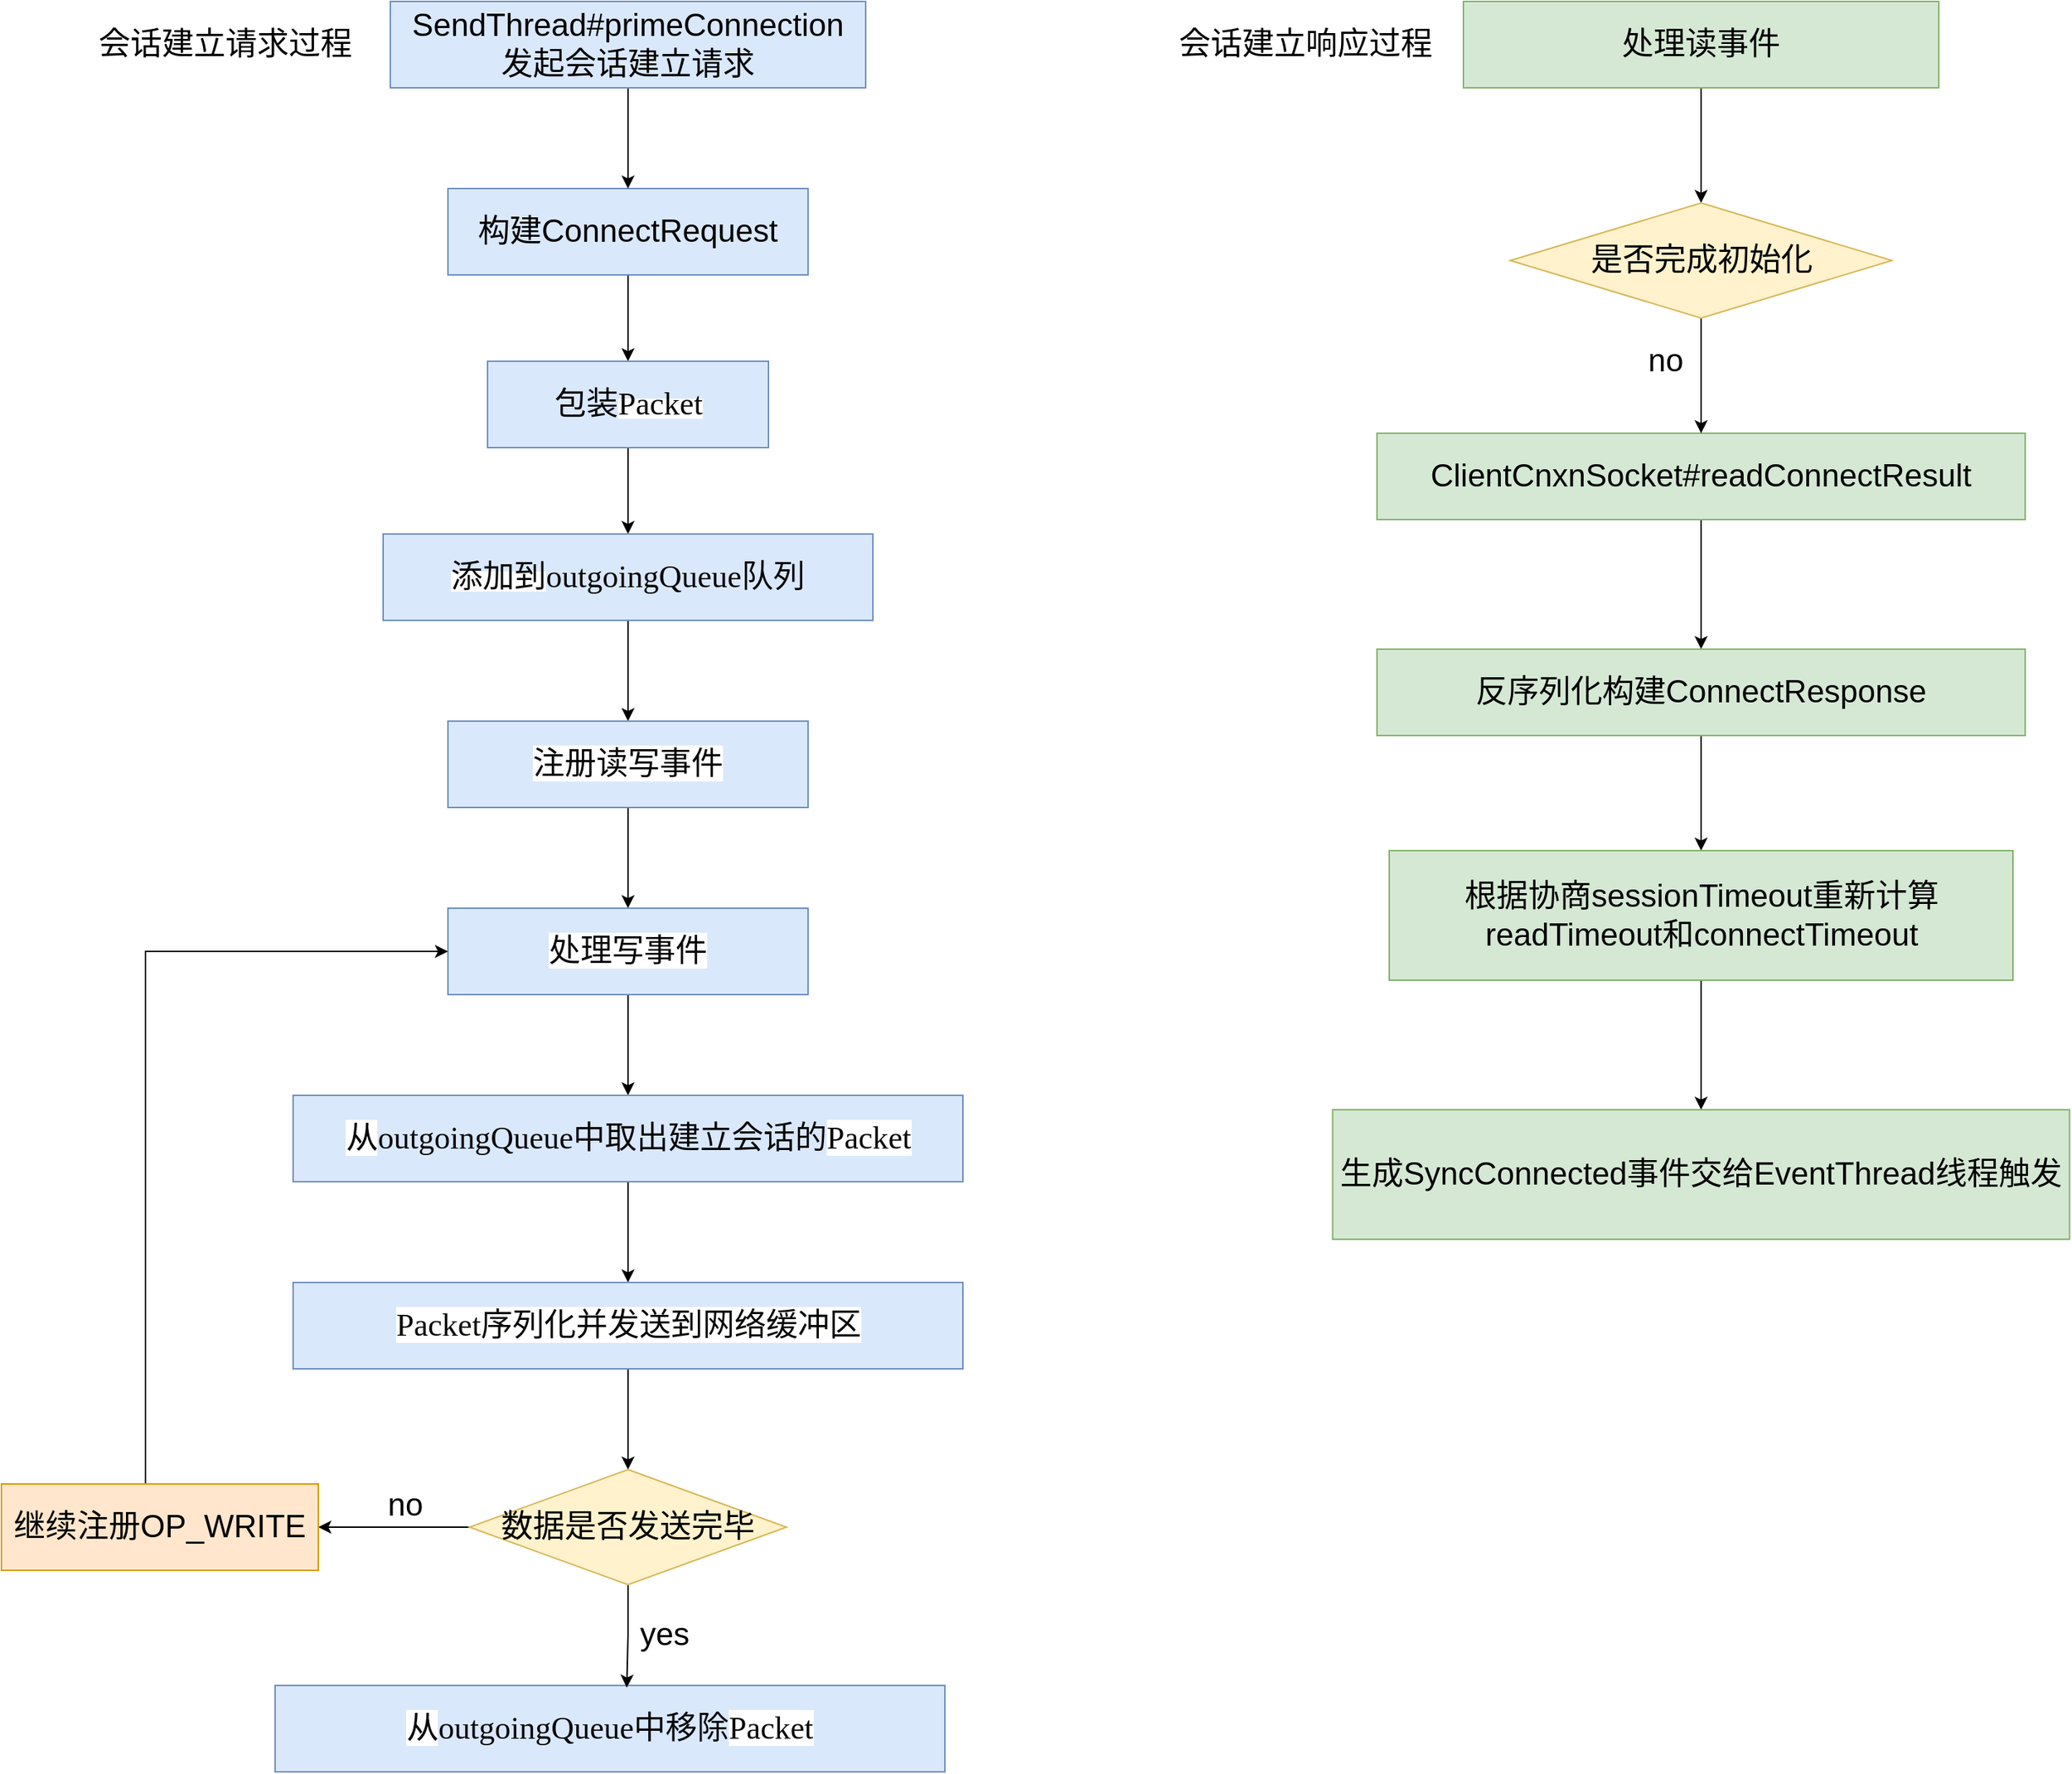 <mxfile version="16.5.1" type="device"><diagram id="j62OOm6oDKjobdP0sBTE" name="第 1 页"><mxGraphModel dx="1243" dy="996" grid="1" gridSize="10" guides="1" tooltips="1" connect="1" arrows="1" fold="1" page="1" pageScale="1" pageWidth="1654" pageHeight="1169" math="0" shadow="0"><root><mxCell id="0"/><mxCell id="1" parent="0"/><mxCell id="-uqKyNzGJ5KWmq65ImrW-13" style="edgeStyle=orthogonalEdgeStyle;rounded=0;orthogonalLoop=1;jettySize=auto;html=1;entryX=0.5;entryY=0;entryDx=0;entryDy=0;fontSize=22;" edge="1" parent="1" source="-uqKyNzGJ5KWmq65ImrW-1" target="-uqKyNzGJ5KWmq65ImrW-3"><mxGeometry relative="1" as="geometry"/></mxCell><mxCell id="-uqKyNzGJ5KWmq65ImrW-1" value="&lt;font style=&quot;font-size: 22px&quot;&gt;构建ConnectRequest&lt;/font&gt;" style="rounded=0;whiteSpace=wrap;html=1;fillColor=#dae8fc;strokeColor=#6c8ebf;" vertex="1" parent="1"><mxGeometry x="330" y="180" width="250" height="60" as="geometry"/></mxCell><mxCell id="-uqKyNzGJ5KWmq65ImrW-12" style="edgeStyle=orthogonalEdgeStyle;rounded=0;orthogonalLoop=1;jettySize=auto;html=1;entryX=0.5;entryY=0;entryDx=0;entryDy=0;fontSize=22;" edge="1" parent="1" source="-uqKyNzGJ5KWmq65ImrW-2" target="-uqKyNzGJ5KWmq65ImrW-1"><mxGeometry relative="1" as="geometry"/></mxCell><mxCell id="-uqKyNzGJ5KWmq65ImrW-2" value="&lt;font style=&quot;font-size: 22px&quot;&gt;SendThread#primeConnection&lt;br&gt;发起会话建立请求&lt;br&gt;&lt;/font&gt;" style="rounded=0;whiteSpace=wrap;html=1;fillColor=#dae8fc;strokeColor=#6c8ebf;" vertex="1" parent="1"><mxGeometry x="290" y="50" width="330" height="60" as="geometry"/></mxCell><mxCell id="-uqKyNzGJ5KWmq65ImrW-14" style="edgeStyle=orthogonalEdgeStyle;rounded=0;orthogonalLoop=1;jettySize=auto;html=1;entryX=0.5;entryY=0;entryDx=0;entryDy=0;fontSize=22;" edge="1" parent="1" source="-uqKyNzGJ5KWmq65ImrW-3" target="-uqKyNzGJ5KWmq65ImrW-4"><mxGeometry relative="1" as="geometry"/></mxCell><mxCell id="-uqKyNzGJ5KWmq65ImrW-3" value="&lt;font style=&quot;font-size: 22px&quot;&gt;包装&lt;/font&gt;&lt;span style=&quot;background-color: rgb(255 , 255 , 255) ; color: rgb(8 , 8 , 8) ; font-family: &amp;#34;jetbrains mono&amp;#34;&quot;&gt;&lt;font style=&quot;font-size: 22px&quot;&gt;Packet&lt;/font&gt;&lt;/span&gt;" style="rounded=0;whiteSpace=wrap;html=1;fillColor=#dae8fc;strokeColor=#6c8ebf;" vertex="1" parent="1"><mxGeometry x="357.5" y="300" width="195" height="60" as="geometry"/></mxCell><mxCell id="-uqKyNzGJ5KWmq65ImrW-15" style="edgeStyle=orthogonalEdgeStyle;rounded=0;orthogonalLoop=1;jettySize=auto;html=1;entryX=0.5;entryY=0;entryDx=0;entryDy=0;fontSize=22;" edge="1" parent="1" source="-uqKyNzGJ5KWmq65ImrW-4" target="-uqKyNzGJ5KWmq65ImrW-5"><mxGeometry relative="1" as="geometry"/></mxCell><mxCell id="-uqKyNzGJ5KWmq65ImrW-4" value="&lt;span style=&quot;background-color: rgb(255 , 255 , 255) ; color: rgb(8 , 8 , 8) ; font-family: &amp;#34;jetbrains mono&amp;#34;&quot;&gt;&lt;font style=&quot;font-size: 22px&quot;&gt;添加到&lt;/font&gt;&lt;/span&gt;&lt;font color=&quot;#080808&quot; face=&quot;jetbrains mono&quot;&gt;&lt;span style=&quot;font-size: 22px&quot;&gt;outgoingQueue队列&lt;/span&gt;&lt;/font&gt;" style="rounded=0;whiteSpace=wrap;html=1;fillColor=#dae8fc;strokeColor=#6c8ebf;" vertex="1" parent="1"><mxGeometry x="285" y="420" width="340" height="60" as="geometry"/></mxCell><mxCell id="-uqKyNzGJ5KWmq65ImrW-16" style="edgeStyle=orthogonalEdgeStyle;rounded=0;orthogonalLoop=1;jettySize=auto;html=1;entryX=0.5;entryY=0;entryDx=0;entryDy=0;fontSize=22;" edge="1" parent="1" source="-uqKyNzGJ5KWmq65ImrW-5" target="-uqKyNzGJ5KWmq65ImrW-6"><mxGeometry relative="1" as="geometry"/></mxCell><mxCell id="-uqKyNzGJ5KWmq65ImrW-5" value="&lt;font color=&quot;#080808&quot; face=&quot;jetbrains mono&quot;&gt;&lt;span style=&quot;font-size: 22px ; background-color: rgb(255 , 255 , 255)&quot;&gt;注册读写事件&lt;/span&gt;&lt;/font&gt;" style="rounded=0;whiteSpace=wrap;html=1;fillColor=#dae8fc;strokeColor=#6c8ebf;" vertex="1" parent="1"><mxGeometry x="330" y="550" width="250" height="60" as="geometry"/></mxCell><mxCell id="-uqKyNzGJ5KWmq65ImrW-17" style="edgeStyle=orthogonalEdgeStyle;rounded=0;orthogonalLoop=1;jettySize=auto;html=1;fontSize=22;" edge="1" parent="1" source="-uqKyNzGJ5KWmq65ImrW-6" target="-uqKyNzGJ5KWmq65ImrW-7"><mxGeometry relative="1" as="geometry"/></mxCell><mxCell id="-uqKyNzGJ5KWmq65ImrW-6" value="&lt;font color=&quot;#080808&quot; face=&quot;jetbrains mono&quot;&gt;&lt;span style=&quot;font-size: 22px ; background-color: rgb(255 , 255 , 255)&quot;&gt;处理写事件&lt;/span&gt;&lt;/font&gt;" style="rounded=0;whiteSpace=wrap;html=1;fillColor=#dae8fc;strokeColor=#6c8ebf;" vertex="1" parent="1"><mxGeometry x="330" y="680" width="250" height="60" as="geometry"/></mxCell><mxCell id="-uqKyNzGJ5KWmq65ImrW-18" style="edgeStyle=orthogonalEdgeStyle;rounded=0;orthogonalLoop=1;jettySize=auto;html=1;entryX=0.5;entryY=0;entryDx=0;entryDy=0;fontSize=22;" edge="1" parent="1" source="-uqKyNzGJ5KWmq65ImrW-7" target="-uqKyNzGJ5KWmq65ImrW-8"><mxGeometry relative="1" as="geometry"/></mxCell><mxCell id="-uqKyNzGJ5KWmq65ImrW-7" value="&lt;font color=&quot;#080808&quot; face=&quot;jetbrains mono&quot;&gt;&lt;span style=&quot;font-size: 22px ; background-color: rgb(255 , 255 , 255)&quot;&gt;从&lt;/span&gt;&lt;/font&gt;&lt;span style=&quot;color: rgb(8 , 8 , 8) ; font-family: &amp;#34;jetbrains mono&amp;#34; ; font-size: 22px&quot;&gt;outgoingQueue中取出建立会话的&lt;/span&gt;&lt;span style=&quot;color: rgb(8 , 8 , 8) ; font-family: &amp;#34;jetbrains mono&amp;#34; ; font-size: 22px ; background-color: rgb(255 , 255 , 255)&quot;&gt;Packet&lt;/span&gt;" style="rounded=0;whiteSpace=wrap;html=1;fillColor=#dae8fc;strokeColor=#6c8ebf;" vertex="1" parent="1"><mxGeometry x="222.5" y="810" width="465" height="60" as="geometry"/></mxCell><mxCell id="-uqKyNzGJ5KWmq65ImrW-19" style="edgeStyle=orthogonalEdgeStyle;rounded=0;orthogonalLoop=1;jettySize=auto;html=1;entryX=0.5;entryY=0;entryDx=0;entryDy=0;fontSize=22;" edge="1" parent="1" source="-uqKyNzGJ5KWmq65ImrW-8" target="-uqKyNzGJ5KWmq65ImrW-10"><mxGeometry relative="1" as="geometry"/></mxCell><mxCell id="-uqKyNzGJ5KWmq65ImrW-8" value="&lt;span style=&quot;color: rgb(8 , 8 , 8) ; font-family: &amp;#34;jetbrains mono&amp;#34; ; font-size: 22px ; background-color: rgb(255 , 255 , 255)&quot;&gt;Packet序列化并发送到网络缓冲区&lt;/span&gt;" style="rounded=0;whiteSpace=wrap;html=1;fillColor=#dae8fc;strokeColor=#6c8ebf;" vertex="1" parent="1"><mxGeometry x="222.5" y="940" width="465" height="60" as="geometry"/></mxCell><mxCell id="-uqKyNzGJ5KWmq65ImrW-9" value="&lt;span style=&quot;color: rgb(8 , 8 , 8) ; font-family: &amp;#34;jetbrains mono&amp;#34; ; font-size: 22px ; background-color: rgb(255 , 255 , 255)&quot;&gt;从&lt;/span&gt;&lt;font color=&quot;#080808&quot; face=&quot;jetbrains mono&quot;&gt;&lt;span style=&quot;font-size: 22px&quot;&gt;outgoingQueue中移除&lt;/span&gt;&lt;/font&gt;&lt;span style=&quot;color: rgb(8 , 8 , 8) ; font-family: &amp;#34;jetbrains mono&amp;#34; ; font-size: 22px ; background-color: rgb(255 , 255 , 255)&quot;&gt;Packet&lt;/span&gt;" style="rounded=0;whiteSpace=wrap;html=1;fillColor=#dae8fc;strokeColor=#6c8ebf;" vertex="1" parent="1"><mxGeometry x="210" y="1220" width="465" height="60" as="geometry"/></mxCell><mxCell id="-uqKyNzGJ5KWmq65ImrW-20" style="edgeStyle=orthogonalEdgeStyle;rounded=0;orthogonalLoop=1;jettySize=auto;html=1;entryX=0.525;entryY=0.025;entryDx=0;entryDy=0;entryPerimeter=0;fontSize=22;" edge="1" parent="1" source="-uqKyNzGJ5KWmq65ImrW-10" target="-uqKyNzGJ5KWmq65ImrW-9"><mxGeometry relative="1" as="geometry"/></mxCell><mxCell id="-uqKyNzGJ5KWmq65ImrW-21" style="edgeStyle=orthogonalEdgeStyle;rounded=0;orthogonalLoop=1;jettySize=auto;html=1;entryX=1;entryY=0.5;entryDx=0;entryDy=0;fontSize=22;" edge="1" parent="1" source="-uqKyNzGJ5KWmq65ImrW-10" target="-uqKyNzGJ5KWmq65ImrW-11"><mxGeometry relative="1" as="geometry"/></mxCell><mxCell id="-uqKyNzGJ5KWmq65ImrW-10" value="数据是否发送完毕" style="rhombus;whiteSpace=wrap;html=1;fontSize=22;fillColor=#fff2cc;strokeColor=#d6b656;" vertex="1" parent="1"><mxGeometry x="345" y="1070" width="220" height="80" as="geometry"/></mxCell><mxCell id="-uqKyNzGJ5KWmq65ImrW-22" style="edgeStyle=orthogonalEdgeStyle;rounded=0;orthogonalLoop=1;jettySize=auto;html=1;entryX=0;entryY=0.5;entryDx=0;entryDy=0;fontSize=22;" edge="1" parent="1" source="-uqKyNzGJ5KWmq65ImrW-11" target="-uqKyNzGJ5KWmq65ImrW-6"><mxGeometry relative="1" as="geometry"><Array as="points"><mxPoint x="120" y="710"/></Array></mxGeometry></mxCell><mxCell id="-uqKyNzGJ5KWmq65ImrW-11" value="继续注册OP_WRITE" style="rounded=0;whiteSpace=wrap;html=1;fontSize=22;fillColor=#ffe6cc;strokeColor=#d79b00;" vertex="1" parent="1"><mxGeometry x="20" y="1080" width="220" height="60" as="geometry"/></mxCell><mxCell id="-uqKyNzGJ5KWmq65ImrW-23" value="no" style="text;html=1;align=center;verticalAlign=middle;resizable=0;points=[];autosize=1;strokeColor=none;fillColor=none;fontSize=22;" vertex="1" parent="1"><mxGeometry x="280" y="1080" width="40" height="30" as="geometry"/></mxCell><mxCell id="-uqKyNzGJ5KWmq65ImrW-24" value="yes" style="text;html=1;align=center;verticalAlign=middle;resizable=0;points=[];autosize=1;strokeColor=none;fillColor=none;fontSize=22;" vertex="1" parent="1"><mxGeometry x="455" y="1170" width="50" height="30" as="geometry"/></mxCell><mxCell id="-uqKyNzGJ5KWmq65ImrW-31" value="" style="edgeStyle=orthogonalEdgeStyle;rounded=0;orthogonalLoop=1;jettySize=auto;html=1;fontSize=22;" edge="1" parent="1" source="-uqKyNzGJ5KWmq65ImrW-25" target="-uqKyNzGJ5KWmq65ImrW-27"><mxGeometry relative="1" as="geometry"/></mxCell><mxCell id="-uqKyNzGJ5KWmq65ImrW-25" value="&lt;font style=&quot;font-size: 22px&quot;&gt;处理读事件&lt;br&gt;&lt;/font&gt;" style="rounded=0;whiteSpace=wrap;html=1;fillColor=#d5e8d4;strokeColor=#82b366;" vertex="1" parent="1"><mxGeometry x="1035" y="50" width="330" height="60" as="geometry"/></mxCell><mxCell id="-uqKyNzGJ5KWmq65ImrW-33" value="" style="edgeStyle=orthogonalEdgeStyle;rounded=0;orthogonalLoop=1;jettySize=auto;html=1;fontSize=22;" edge="1" parent="1" source="-uqKyNzGJ5KWmq65ImrW-26" target="-uqKyNzGJ5KWmq65ImrW-28"><mxGeometry relative="1" as="geometry"/></mxCell><mxCell id="-uqKyNzGJ5KWmq65ImrW-26" value="&lt;font style=&quot;font-size: 22px&quot;&gt;ClientCnxnSocket#readConnectResult&lt;br&gt;&lt;/font&gt;" style="rounded=0;whiteSpace=wrap;html=1;fillColor=#d5e8d4;strokeColor=#82b366;" vertex="1" parent="1"><mxGeometry x="975" y="350" width="450" height="60" as="geometry"/></mxCell><mxCell id="-uqKyNzGJ5KWmq65ImrW-32" value="" style="edgeStyle=orthogonalEdgeStyle;rounded=0;orthogonalLoop=1;jettySize=auto;html=1;fontSize=22;" edge="1" parent="1" source="-uqKyNzGJ5KWmq65ImrW-27" target="-uqKyNzGJ5KWmq65ImrW-26"><mxGeometry relative="1" as="geometry"/></mxCell><mxCell id="-uqKyNzGJ5KWmq65ImrW-27" value="是否完成初始化" style="rhombus;whiteSpace=wrap;html=1;fontSize=22;fillColor=#fff2cc;strokeColor=#d6b656;" vertex="1" parent="1"><mxGeometry x="1067.5" y="190" width="265" height="80" as="geometry"/></mxCell><mxCell id="-uqKyNzGJ5KWmq65ImrW-34" value="" style="edgeStyle=orthogonalEdgeStyle;rounded=0;orthogonalLoop=1;jettySize=auto;html=1;fontSize=22;" edge="1" parent="1" source="-uqKyNzGJ5KWmq65ImrW-28" target="-uqKyNzGJ5KWmq65ImrW-29"><mxGeometry relative="1" as="geometry"/></mxCell><mxCell id="-uqKyNzGJ5KWmq65ImrW-28" value="&lt;font style=&quot;font-size: 22px&quot;&gt;反序列化构建ConnectResponse&lt;br&gt;&lt;/font&gt;" style="rounded=0;whiteSpace=wrap;html=1;fillColor=#d5e8d4;strokeColor=#82b366;" vertex="1" parent="1"><mxGeometry x="975" y="500" width="450" height="60" as="geometry"/></mxCell><mxCell id="-uqKyNzGJ5KWmq65ImrW-35" value="" style="edgeStyle=orthogonalEdgeStyle;rounded=0;orthogonalLoop=1;jettySize=auto;html=1;fontSize=22;" edge="1" parent="1" source="-uqKyNzGJ5KWmq65ImrW-29" target="-uqKyNzGJ5KWmq65ImrW-30"><mxGeometry relative="1" as="geometry"/></mxCell><mxCell id="-uqKyNzGJ5KWmq65ImrW-29" value="&lt;font style=&quot;font-size: 22px&quot;&gt;根据协商sessionTimeout重新计算readTimeout和connectTimeout&lt;br&gt;&lt;/font&gt;" style="rounded=0;whiteSpace=wrap;html=1;fillColor=#d5e8d4;strokeColor=#82b366;" vertex="1" parent="1"><mxGeometry x="983.5" y="640" width="433" height="90" as="geometry"/></mxCell><mxCell id="-uqKyNzGJ5KWmq65ImrW-30" value="&lt;font style=&quot;font-size: 22px&quot;&gt;生成SyncConnected事件交给EventThread线程触发&lt;br&gt;&lt;/font&gt;" style="rounded=0;whiteSpace=wrap;html=1;fillColor=#d5e8d4;strokeColor=#82b366;" vertex="1" parent="1"><mxGeometry x="944.19" y="820" width="511.62" height="90" as="geometry"/></mxCell><mxCell id="-uqKyNzGJ5KWmq65ImrW-36" value="no" style="text;html=1;align=center;verticalAlign=middle;resizable=0;points=[];autosize=1;strokeColor=none;fillColor=none;fontSize=22;" vertex="1" parent="1"><mxGeometry x="1155" y="285" width="40" height="30" as="geometry"/></mxCell><mxCell id="-uqKyNzGJ5KWmq65ImrW-37" value="会话建立请求过程" style="text;html=1;align=center;verticalAlign=middle;resizable=0;points=[];autosize=1;strokeColor=none;fillColor=none;fontSize=22;" vertex="1" parent="1"><mxGeometry x="80" y="65" width="190" height="30" as="geometry"/></mxCell><mxCell id="-uqKyNzGJ5KWmq65ImrW-38" value="会话建立响应过程" style="text;html=1;align=center;verticalAlign=middle;resizable=0;points=[];autosize=1;strokeColor=none;fillColor=none;fontSize=22;" vertex="1" parent="1"><mxGeometry x="830" y="65" width="190" height="30" as="geometry"/></mxCell></root></mxGraphModel></diagram></mxfile>